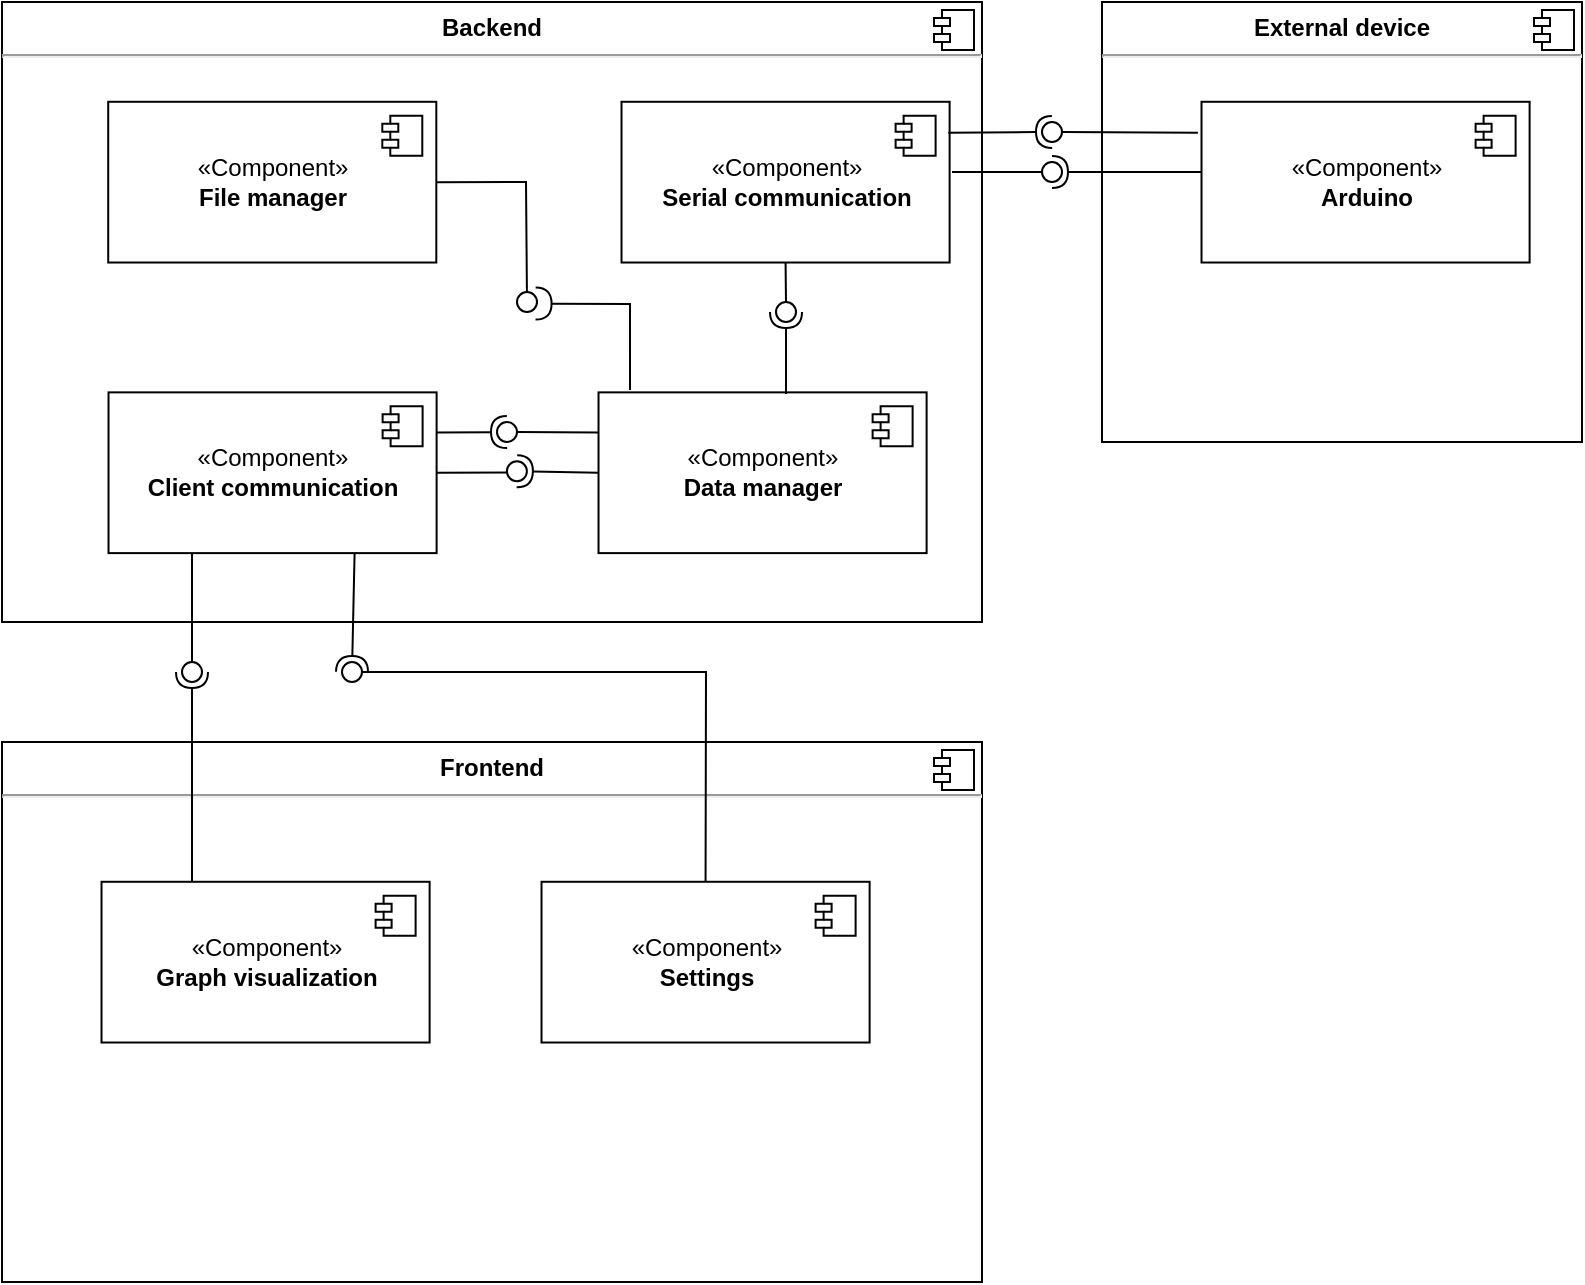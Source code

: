 <mxfile version="12.3.1" type="device" pages="1"><diagram id="So3soDGBK60JmSEalpUp" name="Page-1"><mxGraphModel dx="1024" dy="526" grid="1" gridSize="10" guides="1" tooltips="1" connect="1" arrows="1" fold="1" page="1" pageScale="1" pageWidth="827" pageHeight="1169" math="0" shadow="0"><root><mxCell id="0"/><mxCell id="1" parent="0"/><mxCell id="aotx-AvjPLz3SJe2H8gY-1" value="&lt;p style=&quot;margin: 0px ; margin-top: 6px ; text-align: center&quot;&gt;&lt;b&gt;Backend&lt;/b&gt;&lt;/p&gt;&lt;hr&gt;&lt;p style=&quot;margin: 0px ; margin-left: 8px&quot;&gt;&lt;br&gt;&lt;/p&gt;" style="align=left;overflow=fill;html=1;" parent="1" vertex="1"><mxGeometry x="20" y="20" width="490" height="310" as="geometry"/></mxCell><mxCell id="aotx-AvjPLz3SJe2H8gY-2" value="" style="shape=component;jettyWidth=8;jettyHeight=4;" parent="aotx-AvjPLz3SJe2H8gY-1" vertex="1"><mxGeometry x="1" width="20" height="20" relative="1" as="geometry"><mxPoint x="-24" y="4" as="offset"/></mxGeometry></mxCell><mxCell id="aotx-AvjPLz3SJe2H8gY-3" value="«Component»&lt;br&gt;&lt;b&gt;Serial communication&lt;/b&gt;" style="html=1;" parent="aotx-AvjPLz3SJe2H8gY-1" vertex="1"><mxGeometry x="309.761" y="49.889" width="164.043" height="80.37" as="geometry"/></mxCell><mxCell id="aotx-AvjPLz3SJe2H8gY-4" value="" style="shape=component;jettyWidth=8;jettyHeight=4;" parent="aotx-AvjPLz3SJe2H8gY-3" vertex="1"><mxGeometry x="1" width="20" height="20" relative="1" as="geometry"><mxPoint x="-27" y="7" as="offset"/></mxGeometry></mxCell><mxCell id="aotx-AvjPLz3SJe2H8gY-9" value="«Component»&lt;br&gt;&lt;b&gt;Data manager&lt;/b&gt;" style="html=1;" parent="aotx-AvjPLz3SJe2H8gY-1" vertex="1"><mxGeometry x="298.261" y="195.185" width="164.043" height="80.37" as="geometry"/></mxCell><mxCell id="aotx-AvjPLz3SJe2H8gY-10" value="" style="shape=component;jettyWidth=8;jettyHeight=4;" parent="aotx-AvjPLz3SJe2H8gY-9" vertex="1"><mxGeometry x="1" width="20" height="20" relative="1" as="geometry"><mxPoint x="-27" y="7" as="offset"/></mxGeometry></mxCell><mxCell id="aotx-AvjPLz3SJe2H8gY-11" value="«Component»&lt;br&gt;&lt;b&gt;Client communication&lt;/b&gt;" style="html=1;" parent="aotx-AvjPLz3SJe2H8gY-1" vertex="1"><mxGeometry x="53.261" y="195.185" width="164.043" height="80.37" as="geometry"/></mxCell><mxCell id="aotx-AvjPLz3SJe2H8gY-12" value="" style="shape=component;jettyWidth=8;jettyHeight=4;" parent="aotx-AvjPLz3SJe2H8gY-11" vertex="1"><mxGeometry x="1" width="20" height="20" relative="1" as="geometry"><mxPoint x="-27" y="7" as="offset"/></mxGeometry></mxCell><mxCell id="aotx-AvjPLz3SJe2H8gY-13" value="«Component»&lt;br&gt;&lt;b&gt;File manager&lt;/b&gt;" style="html=1;" parent="aotx-AvjPLz3SJe2H8gY-1" vertex="1"><mxGeometry x="53.109" y="49.889" width="164.043" height="80.37" as="geometry"/></mxCell><mxCell id="aotx-AvjPLz3SJe2H8gY-14" value="" style="shape=component;jettyWidth=8;jettyHeight=4;" parent="aotx-AvjPLz3SJe2H8gY-13" vertex="1"><mxGeometry x="1" width="20" height="20" relative="1" as="geometry"><mxPoint x="-27" y="7" as="offset"/></mxGeometry></mxCell><mxCell id="aotx-AvjPLz3SJe2H8gY-18" value="" style="rounded=0;orthogonalLoop=1;jettySize=auto;html=1;endArrow=none;endFill=0;exitX=1;exitY=0.5;exitDx=0;exitDy=0;entryX=0.06;entryY=0.56;entryDx=0;entryDy=0;entryPerimeter=0;" parent="aotx-AvjPLz3SJe2H8gY-1" source="aotx-AvjPLz3SJe2H8gY-11" target="aotx-AvjPLz3SJe2H8gY-20" edge="1"><mxGeometry relative="1" as="geometry"><mxPoint x="234.348" y="241.111" as="sourcePoint"/><mxPoint x="266.304" y="239.963" as="targetPoint"/></mxGeometry></mxCell><mxCell id="aotx-AvjPLz3SJe2H8gY-19" value="" style="rounded=0;orthogonalLoop=1;jettySize=auto;html=1;endArrow=halfCircle;endFill=0;entryX=0.5;entryY=0.5;entryDx=0;entryDy=0;endSize=6;strokeWidth=1;exitX=0;exitY=0.5;exitDx=0;exitDy=0;" parent="aotx-AvjPLz3SJe2H8gY-1" source="aotx-AvjPLz3SJe2H8gY-9" target="aotx-AvjPLz3SJe2H8gY-20" edge="1"><mxGeometry relative="1" as="geometry"><mxPoint x="276.957" y="241.111" as="sourcePoint"/></mxGeometry></mxCell><mxCell id="aotx-AvjPLz3SJe2H8gY-20" value="" style="ellipse;whiteSpace=wrap;html=1;fontFamily=Helvetica;fontSize=12;fontColor=#000000;align=center;strokeColor=#000000;fillColor=#ffffff;points=[];aspect=fixed;resizable=0;" parent="aotx-AvjPLz3SJe2H8gY-1" vertex="1"><mxGeometry x="252.457" y="229.63" width="10" height="10" as="geometry"/></mxCell><mxCell id="aotx-AvjPLz3SJe2H8gY-23" value="" style="rounded=0;orthogonalLoop=1;jettySize=auto;html=1;endArrow=none;endFill=0;exitX=0.5;exitY=1;exitDx=0;exitDy=0;" parent="aotx-AvjPLz3SJe2H8gY-1" target="aotx-AvjPLz3SJe2H8gY-25" edge="1" source="aotx-AvjPLz3SJe2H8gY-3"><mxGeometry relative="1" as="geometry"><mxPoint x="392" y="193" as="sourcePoint"/><mxPoint x="370" y="160" as="targetPoint"/></mxGeometry></mxCell><mxCell id="aotx-AvjPLz3SJe2H8gY-24" value="" style="rounded=0;orthogonalLoop=1;jettySize=auto;html=1;endArrow=halfCircle;endFill=0;entryX=0.5;entryY=0.5;entryDx=0;entryDy=0;endSize=6;strokeWidth=1;" parent="aotx-AvjPLz3SJe2H8gY-1" target="aotx-AvjPLz3SJe2H8gY-25" edge="1"><mxGeometry relative="1" as="geometry"><mxPoint x="392" y="196" as="sourcePoint"/><Array as="points"><mxPoint x="392" y="190"/><mxPoint x="392" y="180"/><mxPoint x="392" y="170"/></Array></mxGeometry></mxCell><mxCell id="aotx-AvjPLz3SJe2H8gY-25" value="" style="ellipse;whiteSpace=wrap;html=1;fontFamily=Helvetica;fontSize=12;fontColor=#000000;align=center;strokeColor=#000000;fillColor=#ffffff;points=[];aspect=fixed;resizable=0;direction=south;rotation=180;" parent="aotx-AvjPLz3SJe2H8gY-1" vertex="1"><mxGeometry x="387" y="150" width="10" height="10" as="geometry"/></mxCell><mxCell id="aotx-AvjPLz3SJe2H8gY-26" value="" style="rounded=0;orthogonalLoop=1;jettySize=auto;html=1;endArrow=none;endFill=0;exitX=1;exitY=0.5;exitDx=0;exitDy=0;" parent="aotx-AvjPLz3SJe2H8gY-1" source="aotx-AvjPLz3SJe2H8gY-13" target="aotx-AvjPLz3SJe2H8gY-28" edge="1"><mxGeometry relative="1" as="geometry"><mxPoint x="243" y="125" as="sourcePoint"/><mxPoint x="259" y="122" as="targetPoint"/><Array as="points"><mxPoint x="262" y="90"/></Array></mxGeometry></mxCell><mxCell id="aotx-AvjPLz3SJe2H8gY-27" value="" style="rounded=0;orthogonalLoop=1;jettySize=auto;html=1;endArrow=halfCircle;endFill=0;endSize=6;strokeWidth=1;exitX=0.096;exitY=-0.015;exitDx=0;exitDy=0;exitPerimeter=0;entryX=0.93;entryY=0.58;entryDx=0;entryDy=0;entryPerimeter=0;" parent="aotx-AvjPLz3SJe2H8gY-1" source="aotx-AvjPLz3SJe2H8gY-9" target="aotx-AvjPLz3SJe2H8gY-28" edge="1"><mxGeometry relative="1" as="geometry"><mxPoint x="283" y="125" as="sourcePoint"/><mxPoint x="263" y="160" as="targetPoint"/><Array as="points"><mxPoint x="314" y="151"/></Array></mxGeometry></mxCell><mxCell id="aotx-AvjPLz3SJe2H8gY-28" value="" style="ellipse;whiteSpace=wrap;html=1;fontFamily=Helvetica;fontSize=12;fontColor=#000000;align=center;strokeColor=#000000;fillColor=#ffffff;points=[];aspect=fixed;resizable=0;" parent="aotx-AvjPLz3SJe2H8gY-1" vertex="1"><mxGeometry x="257.5" y="145" width="10" height="10" as="geometry"/></mxCell><mxCell id="xiJlbFbZce8jhn4PNX0k-1" value="" style="rounded=0;orthogonalLoop=1;jettySize=auto;html=1;endArrow=none;endFill=0;exitX=0;exitY=0.25;exitDx=0;exitDy=0;" edge="1" target="xiJlbFbZce8jhn4PNX0k-3" parent="aotx-AvjPLz3SJe2H8gY-1" source="aotx-AvjPLz3SJe2H8gY-9"><mxGeometry relative="1" as="geometry"><mxPoint x="232" y="205" as="sourcePoint"/></mxGeometry></mxCell><mxCell id="xiJlbFbZce8jhn4PNX0k-2" value="" style="rounded=0;orthogonalLoop=1;jettySize=auto;html=1;endArrow=halfCircle;endFill=0;entryX=0.5;entryY=0.5;entryDx=0;entryDy=0;endSize=6;strokeWidth=1;exitX=1;exitY=0.25;exitDx=0;exitDy=0;" edge="1" target="xiJlbFbZce8jhn4PNX0k-3" parent="aotx-AvjPLz3SJe2H8gY-1" source="aotx-AvjPLz3SJe2H8gY-11"><mxGeometry relative="1" as="geometry"><mxPoint x="272" y="205" as="sourcePoint"/></mxGeometry></mxCell><mxCell id="xiJlbFbZce8jhn4PNX0k-3" value="" style="ellipse;whiteSpace=wrap;html=1;fontFamily=Helvetica;fontSize=12;fontColor=#000000;align=center;strokeColor=#000000;fillColor=#ffffff;points=[];aspect=fixed;resizable=0;" vertex="1" parent="aotx-AvjPLz3SJe2H8gY-1"><mxGeometry x="247.5" y="210" width="10" height="10" as="geometry"/></mxCell><mxCell id="aotx-AvjPLz3SJe2H8gY-29" value="&lt;p style=&quot;margin: 0px ; margin-top: 6px ; text-align: center&quot;&gt;&lt;b&gt;External device&lt;/b&gt;&lt;/p&gt;&lt;hr&gt;&lt;p style=&quot;margin: 0px ; margin-left: 8px&quot;&gt;&lt;br&gt;&lt;/p&gt;" style="align=left;overflow=fill;html=1;" parent="1" vertex="1"><mxGeometry x="570" y="20" width="240" height="220" as="geometry"/></mxCell><mxCell id="aotx-AvjPLz3SJe2H8gY-30" value="" style="shape=component;jettyWidth=8;jettyHeight=4;" parent="aotx-AvjPLz3SJe2H8gY-29" vertex="1"><mxGeometry x="1" width="20" height="20" relative="1" as="geometry"><mxPoint x="-24" y="4" as="offset"/></mxGeometry></mxCell><mxCell id="aotx-AvjPLz3SJe2H8gY-31" value="«Component»&lt;br&gt;&lt;b&gt;Arduino&lt;/b&gt;" style="html=1;" parent="aotx-AvjPLz3SJe2H8gY-29" vertex="1"><mxGeometry x="49.761" y="49.889" width="164.043" height="80.37" as="geometry"/></mxCell><mxCell id="aotx-AvjPLz3SJe2H8gY-32" value="" style="shape=component;jettyWidth=8;jettyHeight=4;" parent="aotx-AvjPLz3SJe2H8gY-31" vertex="1"><mxGeometry x="1" width="20" height="20" relative="1" as="geometry"><mxPoint x="-27" y="7" as="offset"/></mxGeometry></mxCell><mxCell id="aotx-AvjPLz3SJe2H8gY-33" value="" style="rounded=0;orthogonalLoop=1;jettySize=auto;html=1;endArrow=none;endFill=0;" parent="1" target="aotx-AvjPLz3SJe2H8gY-35" edge="1"><mxGeometry relative="1" as="geometry"><mxPoint x="495" y="105" as="sourcePoint"/></mxGeometry></mxCell><mxCell id="aotx-AvjPLz3SJe2H8gY-34" value="" style="rounded=0;orthogonalLoop=1;jettySize=auto;html=1;endArrow=halfCircle;endFill=0;entryX=0.5;entryY=0.5;entryDx=0;entryDy=0;endSize=6;strokeWidth=1;" parent="1" target="aotx-AvjPLz3SJe2H8gY-35" edge="1"><mxGeometry relative="1" as="geometry"><mxPoint x="620" y="105" as="sourcePoint"/></mxGeometry></mxCell><mxCell id="aotx-AvjPLz3SJe2H8gY-35" value="" style="ellipse;whiteSpace=wrap;html=1;fontFamily=Helvetica;fontSize=12;fontColor=#000000;align=center;strokeColor=#000000;fillColor=#ffffff;points=[];aspect=fixed;resizable=0;" parent="1" vertex="1"><mxGeometry x="540" y="100" width="10" height="10" as="geometry"/></mxCell><mxCell id="aotx-AvjPLz3SJe2H8gY-36" value="&lt;p style=&quot;margin: 0px ; margin-top: 6px ; text-align: center&quot;&gt;&lt;b&gt;Frontend&lt;/b&gt;&lt;/p&gt;&lt;hr&gt;&lt;p style=&quot;margin: 0px ; margin-left: 8px&quot;&gt;&lt;br&gt;&lt;/p&gt;" style="align=left;overflow=fill;html=1;" parent="1" vertex="1"><mxGeometry x="20" y="390" width="490" height="270" as="geometry"/></mxCell><mxCell id="aotx-AvjPLz3SJe2H8gY-37" value="" style="shape=component;jettyWidth=8;jettyHeight=4;" parent="aotx-AvjPLz3SJe2H8gY-36" vertex="1"><mxGeometry x="1" width="20" height="20" relative="1" as="geometry"><mxPoint x="-24" y="4" as="offset"/></mxGeometry></mxCell><mxCell id="aotx-AvjPLz3SJe2H8gY-38" value="«Component»&lt;br&gt;&lt;b&gt;Graph visualization&lt;/b&gt;" style="html=1;" parent="aotx-AvjPLz3SJe2H8gY-36" vertex="1"><mxGeometry x="49.761" y="69.889" width="164.043" height="80.37" as="geometry"/></mxCell><mxCell id="aotx-AvjPLz3SJe2H8gY-39" value="" style="shape=component;jettyWidth=8;jettyHeight=4;" parent="aotx-AvjPLz3SJe2H8gY-38" vertex="1"><mxGeometry x="1" width="20" height="20" relative="1" as="geometry"><mxPoint x="-27" y="7" as="offset"/></mxGeometry></mxCell><mxCell id="aotx-AvjPLz3SJe2H8gY-40" value="«Component»&lt;br&gt;&lt;b&gt;Settings&lt;/b&gt;" style="html=1;" parent="aotx-AvjPLz3SJe2H8gY-36" vertex="1"><mxGeometry x="269.761" y="69.889" width="164.043" height="80.37" as="geometry"/></mxCell><mxCell id="aotx-AvjPLz3SJe2H8gY-41" value="" style="shape=component;jettyWidth=8;jettyHeight=4;" parent="aotx-AvjPLz3SJe2H8gY-40" vertex="1"><mxGeometry x="1" width="20" height="20" relative="1" as="geometry"><mxPoint x="-27" y="7" as="offset"/></mxGeometry></mxCell><mxCell id="aotx-AvjPLz3SJe2H8gY-42" value="" style="rounded=0;orthogonalLoop=1;jettySize=auto;html=1;endArrow=none;endFill=0;exitX=0.5;exitY=0;exitDx=0;exitDy=0;" parent="1" source="aotx-AvjPLz3SJe2H8gY-40" target="aotx-AvjPLz3SJe2H8gY-44" edge="1"><mxGeometry relative="1" as="geometry"><mxPoint x="234" y="355" as="sourcePoint"/><Array as="points"><mxPoint x="372" y="355"/></Array></mxGeometry></mxCell><mxCell id="aotx-AvjPLz3SJe2H8gY-43" value="" style="rounded=0;orthogonalLoop=1;jettySize=auto;html=1;endArrow=halfCircle;endFill=0;entryX=0.5;entryY=0.5;entryDx=0;entryDy=0;endSize=6;strokeWidth=1;exitX=0.75;exitY=1;exitDx=0;exitDy=0;" parent="1" source="aotx-AvjPLz3SJe2H8gY-11" target="aotx-AvjPLz3SJe2H8gY-44" edge="1"><mxGeometry relative="1" as="geometry"><mxPoint x="274" y="355" as="sourcePoint"/></mxGeometry></mxCell><mxCell id="aotx-AvjPLz3SJe2H8gY-44" value="" style="ellipse;whiteSpace=wrap;html=1;fontFamily=Helvetica;fontSize=12;fontColor=#000000;align=center;strokeColor=#000000;fillColor=#ffffff;points=[];aspect=fixed;resizable=0;" parent="1" vertex="1"><mxGeometry x="190" y="350" width="10" height="10" as="geometry"/></mxCell><mxCell id="aotx-AvjPLz3SJe2H8gY-45" value="" style="rounded=0;orthogonalLoop=1;jettySize=auto;html=1;endArrow=none;endFill=0;" parent="1" target="aotx-AvjPLz3SJe2H8gY-47" edge="1"><mxGeometry relative="1" as="geometry"><mxPoint x="115" y="296" as="sourcePoint"/></mxGeometry></mxCell><mxCell id="aotx-AvjPLz3SJe2H8gY-46" value="" style="rounded=0;orthogonalLoop=1;jettySize=auto;html=1;endArrow=halfCircle;endFill=0;entryX=0.5;entryY=0.5;entryDx=0;entryDy=0;endSize=6;strokeWidth=1;" parent="1" target="aotx-AvjPLz3SJe2H8gY-47" edge="1"><mxGeometry relative="1" as="geometry"><mxPoint x="115" y="460" as="sourcePoint"/></mxGeometry></mxCell><mxCell id="aotx-AvjPLz3SJe2H8gY-47" value="" style="ellipse;whiteSpace=wrap;html=1;fontFamily=Helvetica;fontSize=12;fontColor=#000000;align=center;strokeColor=#000000;fillColor=#ffffff;points=[];aspect=fixed;resizable=0;" parent="1" vertex="1"><mxGeometry x="110" y="350" width="10" height="10" as="geometry"/></mxCell><mxCell id="xiJlbFbZce8jhn4PNX0k-4" value="" style="rounded=0;orthogonalLoop=1;jettySize=auto;html=1;endArrow=none;endFill=0;exitX=-0.011;exitY=0.193;exitDx=0;exitDy=0;exitPerimeter=0;" edge="1" target="xiJlbFbZce8jhn4PNX0k-6" parent="1" source="aotx-AvjPLz3SJe2H8gY-31"><mxGeometry relative="1" as="geometry"><mxPoint x="525" y="70" as="sourcePoint"/></mxGeometry></mxCell><mxCell id="xiJlbFbZce8jhn4PNX0k-5" value="" style="rounded=0;orthogonalLoop=1;jettySize=auto;html=1;endArrow=halfCircle;endFill=0;entryX=0.5;entryY=0.5;entryDx=0;entryDy=0;endSize=6;strokeWidth=1;exitX=0.996;exitY=0.193;exitDx=0;exitDy=0;exitPerimeter=0;" edge="1" target="xiJlbFbZce8jhn4PNX0k-6" parent="1" source="aotx-AvjPLz3SJe2H8gY-3"><mxGeometry relative="1" as="geometry"><mxPoint x="565" y="70" as="sourcePoint"/></mxGeometry></mxCell><mxCell id="xiJlbFbZce8jhn4PNX0k-6" value="" style="ellipse;whiteSpace=wrap;html=1;fontFamily=Helvetica;fontSize=12;fontColor=#000000;align=center;strokeColor=#000000;fillColor=#ffffff;points=[];aspect=fixed;resizable=0;" vertex="1" parent="1"><mxGeometry x="540" y="80" width="10" height="10" as="geometry"/></mxCell></root></mxGraphModel></diagram></mxfile>